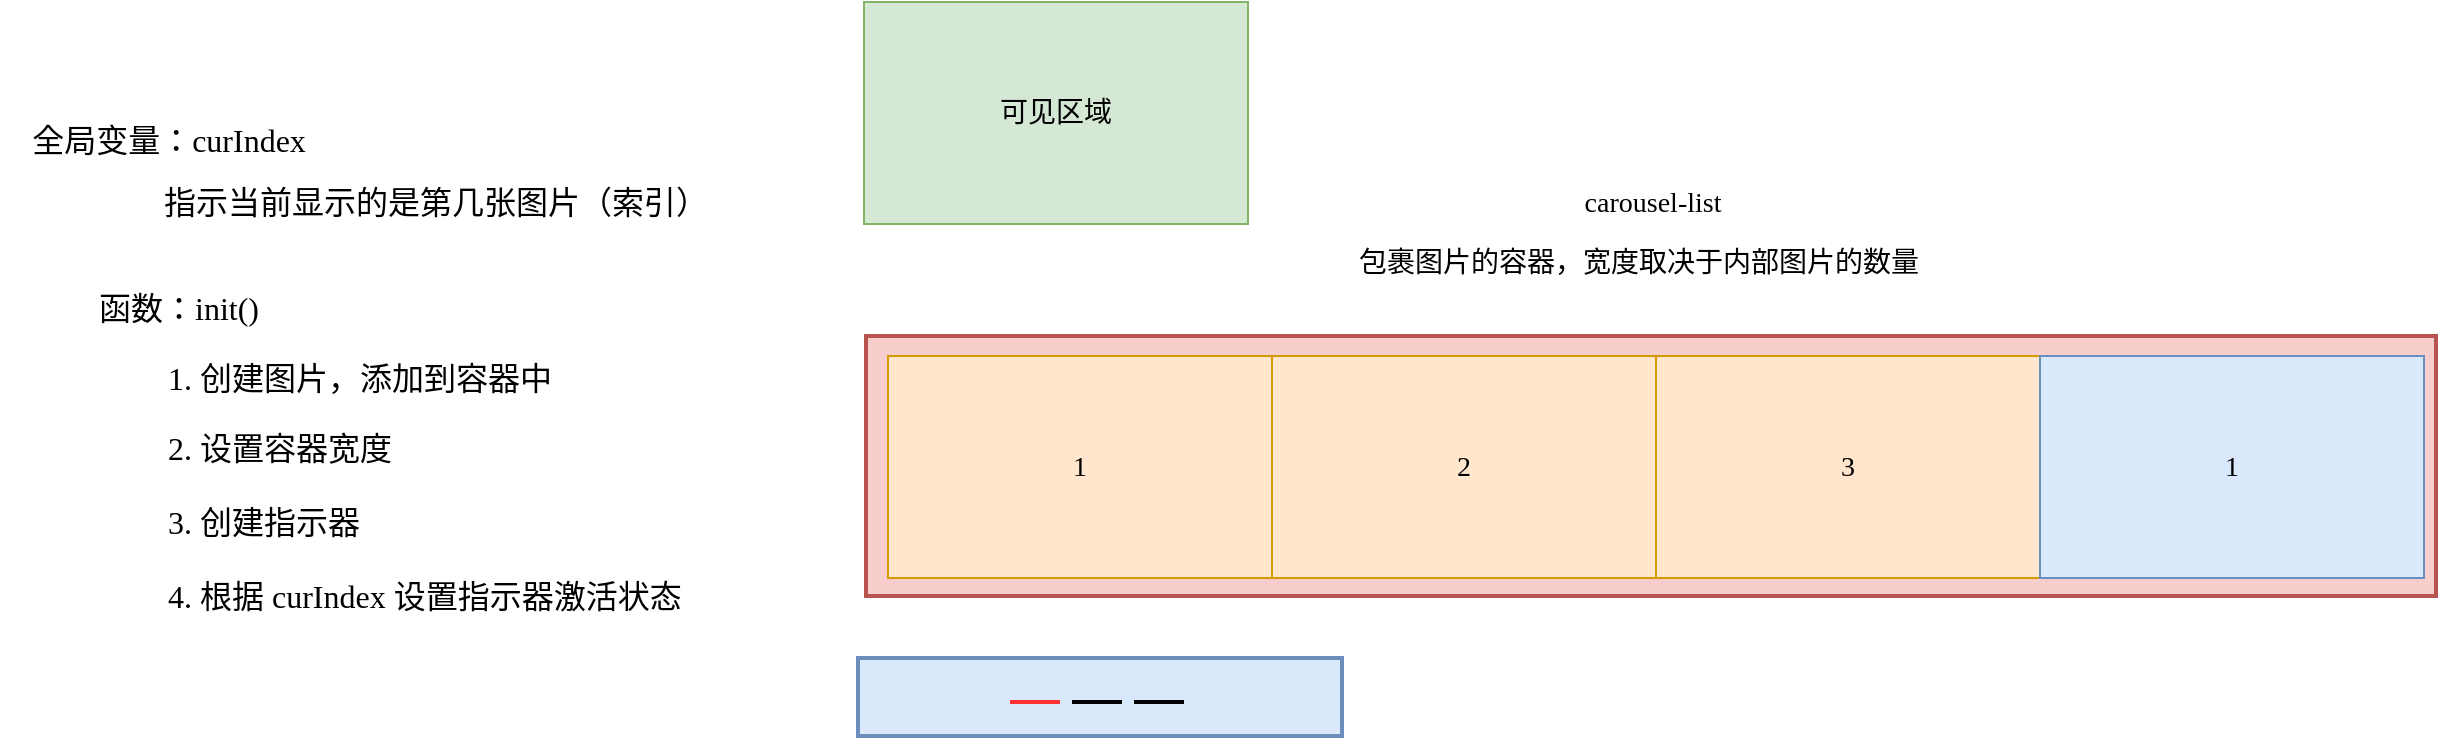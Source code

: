 <mxfile>
    <diagram id="tnzNllKzkknKBV63RN6f" name="第 1 页">
        <mxGraphModel dx="1234" dy="626" grid="0" gridSize="10" guides="1" tooltips="1" connect="1" arrows="1" fold="1" page="1" pageScale="1" pageWidth="1800" pageHeight="700" background="#FFFFFF" math="0" shadow="0">
            <root>
                <mxCell id="0"/>
                <mxCell id="1" parent="0"/>
                <mxCell id="24" value="carousel-list" style="text;html=1;align=center;verticalAlign=middle;resizable=0;points=[];autosize=1;strokeColor=none;fontFamily=Roboto Mono;fontSize=14;" parent="1" vertex="1">
                    <mxGeometry x="1214" y="122" width="119" height="21" as="geometry"/>
                </mxCell>
                <mxCell id="25" value="包裹图片的容器，宽度取决于内部图片的数量" style="text;html=1;align=center;verticalAlign=middle;resizable=0;points=[];autosize=1;strokeColor=none;fontFamily=Roboto Mono;fontSize=14;" parent="1" vertex="1">
                    <mxGeometry x="1122" y="152" width="290" height="21" as="geometry"/>
                </mxCell>
                <mxCell id="46" value="函数：init()" style="text;html=1;align=center;verticalAlign=middle;resizable=0;points=[];autosize=1;strokeColor=none;fontFamily=Roboto Mono;fontSize=16;" parent="1" vertex="1">
                    <mxGeometry x="479" y="173" width="116" height="23" as="geometry"/>
                </mxCell>
                <mxCell id="47" value="1. 创建图片，添加到容器中" style="text;html=1;align=left;verticalAlign=middle;resizable=0;points=[];autosize=1;strokeColor=none;fontFamily=Roboto Mono;fontSize=16;" parent="1" vertex="1">
                    <mxGeometry x="530" y="208" width="215" height="23" as="geometry"/>
                </mxCell>
                <mxCell id="48" value="2. 设置容器宽度" style="text;html=1;align=left;verticalAlign=middle;resizable=0;points=[];autosize=1;strokeColor=none;fontFamily=Roboto Mono;fontSize=16;" parent="1" vertex="1">
                    <mxGeometry x="530" y="243" width="135" height="23" as="geometry"/>
                </mxCell>
                <mxCell id="49" value="3. 创建指示器" style="text;html=1;align=left;verticalAlign=middle;resizable=0;points=[];autosize=1;strokeColor=none;fontFamily=Roboto Mono;fontSize=16;" parent="1" vertex="1">
                    <mxGeometry x="530" y="280" width="119" height="23" as="geometry"/>
                </mxCell>
                <mxCell id="50" value="可见区域" style="rounded=0;whiteSpace=wrap;html=1;fillColor=#d5e8d4;strokeColor=#82b366;fontFamily=Roboto Mono;fontSize=14;verticalAlign=middle;" parent="1" vertex="1">
                    <mxGeometry x="880" y="32" width="192" height="111" as="geometry"/>
                </mxCell>
                <mxCell id="51" value="全局变量：curIndex" style="text;html=1;align=center;verticalAlign=middle;resizable=0;points=[];autosize=1;strokeColor=none;fontSize=16;labelBackgroundColor=none;fontFamily=Roboto Mono;" parent="1" vertex="1">
                    <mxGeometry x="448" y="89" width="167" height="23" as="geometry"/>
                </mxCell>
                <mxCell id="53" value="指示当前显示的是第几张图片（索引）" style="text;html=1;align=left;verticalAlign=middle;resizable=0;points=[];autosize=1;strokeColor=none;fontSize=16;fontFamily=Roboto Mono;fontColor=#000000;" parent="1" vertex="1">
                    <mxGeometry x="528" y="120" width="282" height="23" as="geometry"/>
                </mxCell>
                <mxCell id="55" value="" style="rounded=0;whiteSpace=wrap;html=1;fontFamily=Roboto Mono;fontSize=14;strokeColor=#6c8ebf;strokeWidth=2;fillColor=#dae8fc;verticalAlign=middle;" parent="1" vertex="1">
                    <mxGeometry x="877" y="360" width="242" height="39" as="geometry"/>
                </mxCell>
                <mxCell id="56" value="" style="endArrow=none;html=1;fontFamily=Roboto Mono;fontSize=14;strokeWidth=2;verticalAlign=top;strokeColor=#FF3333;" parent="1" edge="1">
                    <mxGeometry width="50" height="50" relative="1" as="geometry">
                        <mxPoint x="953" y="382" as="sourcePoint"/>
                        <mxPoint x="978" y="382" as="targetPoint"/>
                    </mxGeometry>
                </mxCell>
                <mxCell id="57" value="" style="endArrow=none;html=1;fontFamily=Roboto Mono;fontSize=14;strokeWidth=2;verticalAlign=top;" parent="1" edge="1">
                    <mxGeometry width="50" height="50" relative="1" as="geometry">
                        <mxPoint x="984" y="382" as="sourcePoint"/>
                        <mxPoint x="1009" y="382" as="targetPoint"/>
                    </mxGeometry>
                </mxCell>
                <mxCell id="58" value="" style="endArrow=none;html=1;fontFamily=Roboto Mono;fontSize=14;strokeWidth=2;verticalAlign=top;fillColor=#f8cecc;" parent="1" edge="1">
                    <mxGeometry width="50" height="50" relative="1" as="geometry">
                        <mxPoint x="1015" y="382" as="sourcePoint"/>
                        <mxPoint x="1040" y="382" as="targetPoint"/>
                    </mxGeometry>
                </mxCell>
                <mxCell id="59" value="4. 根据 curIndex 设置指示器激活状态" style="text;html=1;align=left;verticalAlign=middle;resizable=0;points=[];autosize=1;strokeColor=none;fontFamily=Roboto Mono;fontSize=16;" parent="1" vertex="1">
                    <mxGeometry x="530" y="317" width="311" height="23" as="geometry"/>
                </mxCell>
                <mxCell id="15" value="" style="rounded=0;whiteSpace=wrap;html=1;fontFamily=Roboto Mono;fontSize=14;strokeColor=#b85450;strokeWidth=2;fillColor=#f8cecc;verticalAlign=top;" parent="1" vertex="1">
                    <mxGeometry x="881" y="199" width="785" height="130" as="geometry"/>
                </mxCell>
                <mxCell id="18" value="1" style="rounded=0;whiteSpace=wrap;html=1;fillColor=#ffe6cc;strokeColor=#d79b00;fontFamily=Roboto Mono;fontSize=14;verticalAlign=middle;" parent="1" vertex="1">
                    <mxGeometry x="892" y="209" width="192" height="111" as="geometry"/>
                </mxCell>
                <mxCell id="19" value="2" style="rounded=0;whiteSpace=wrap;html=1;fillColor=#ffe6cc;strokeColor=#d79b00;fontFamily=Roboto Mono;fontSize=14;verticalAlign=middle;" parent="1" vertex="1">
                    <mxGeometry x="1084" y="209" width="192" height="111" as="geometry"/>
                </mxCell>
                <mxCell id="20" value="&lt;span&gt;3&lt;/span&gt;" style="rounded=0;whiteSpace=wrap;html=1;fillColor=#ffe6cc;strokeColor=#d79b00;fontFamily=Roboto Mono;fontSize=14;verticalAlign=middle;" parent="1" vertex="1">
                    <mxGeometry x="1276" y="209" width="192" height="111" as="geometry"/>
                </mxCell>
                <mxCell id="45" value="&lt;span&gt;1&lt;/span&gt;" style="rounded=0;whiteSpace=wrap;html=1;fillColor=#dae8fc;strokeColor=#6c8ebf;fontFamily=Roboto Mono;fontSize=14;verticalAlign=middle;" parent="1" vertex="1">
                    <mxGeometry x="1468" y="209" width="192" height="111" as="geometry"/>
                </mxCell>
            </root>
        </mxGraphModel>
    </diagram>
</mxfile>